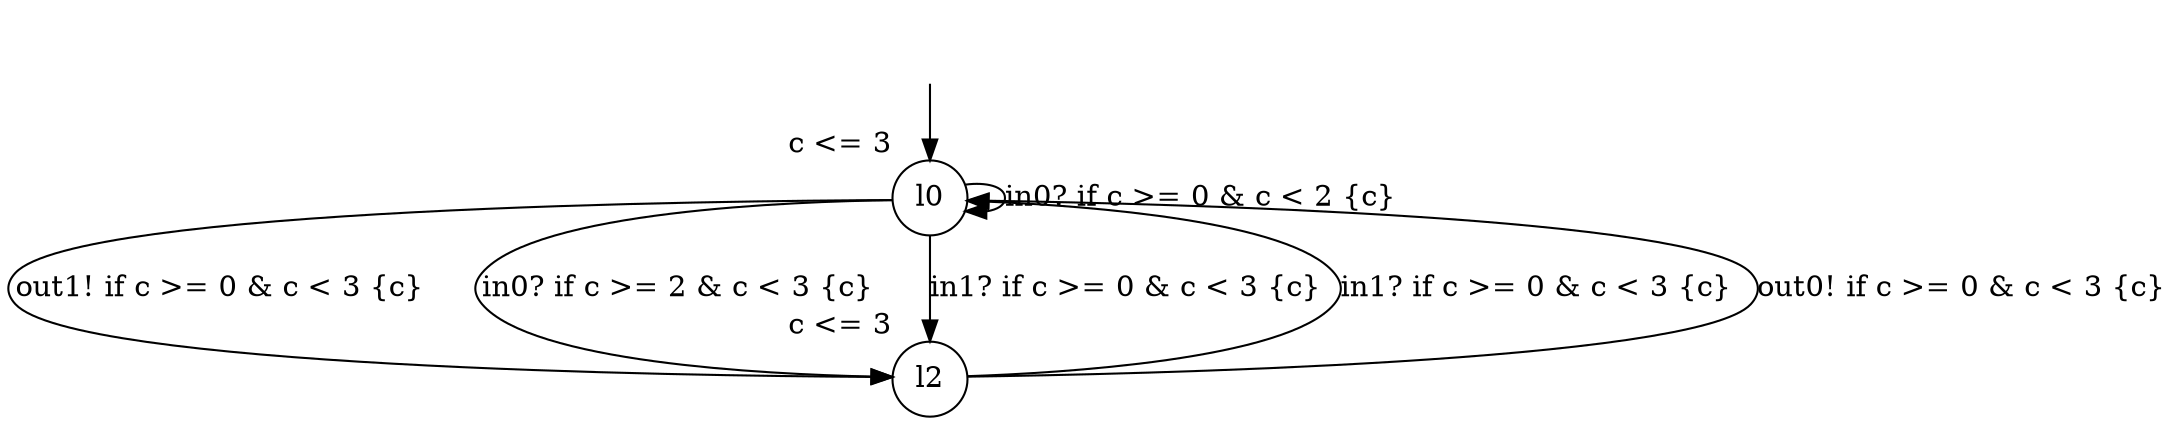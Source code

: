 digraph g {
__start0 [label="" shape="none"];
l0 [shape="circle" margin=0 label="l0", xlabel="c <= 3"];
l2 [shape="circle" margin=0 label="l2", xlabel="c <= 3"];
l0 -> l0 [label="in0? if c >= 0 & c < 2 {c} "];
l0 -> l2 [label="out1! if c >= 0 & c < 3 {c} "];
l0 -> l2 [label="in0? if c >= 2 & c < 3 {c} "];
l0 -> l2 [label="in1? if c >= 0 & c < 3 {c} "];
l2 -> l0 [label="in1? if c >= 0 & c < 3 {c} "];
l2 -> l0 [label="out0! if c >= 0 & c < 3 {c} "];
__start0 -> l0;
}
